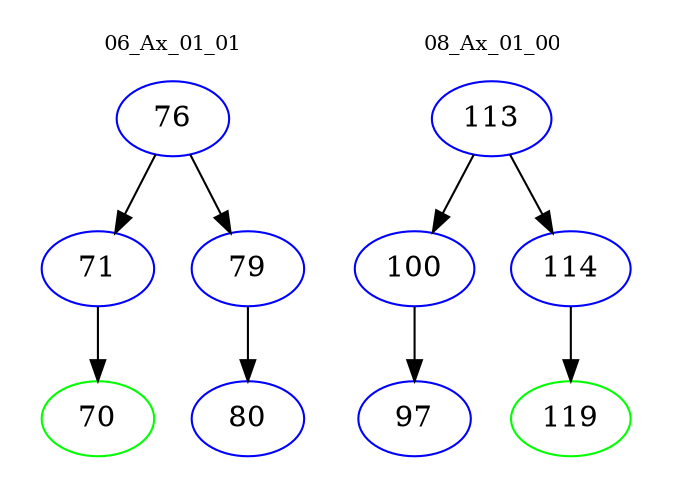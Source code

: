 digraph{
subgraph cluster_0 {
color = white
label = "06_Ax_01_01";
fontsize=10;
T0_76 [label="76", color="blue"]
T0_76 -> T0_71 [color="black"]
T0_71 [label="71", color="blue"]
T0_71 -> T0_70 [color="black"]
T0_70 [label="70", color="green"]
T0_76 -> T0_79 [color="black"]
T0_79 [label="79", color="blue"]
T0_79 -> T0_80 [color="black"]
T0_80 [label="80", color="blue"]
}
subgraph cluster_1 {
color = white
label = "08_Ax_01_00";
fontsize=10;
T1_113 [label="113", color="blue"]
T1_113 -> T1_100 [color="black"]
T1_100 [label="100", color="blue"]
T1_100 -> T1_97 [color="black"]
T1_97 [label="97", color="blue"]
T1_113 -> T1_114 [color="black"]
T1_114 [label="114", color="blue"]
T1_114 -> T1_119 [color="black"]
T1_119 [label="119", color="green"]
}
}
